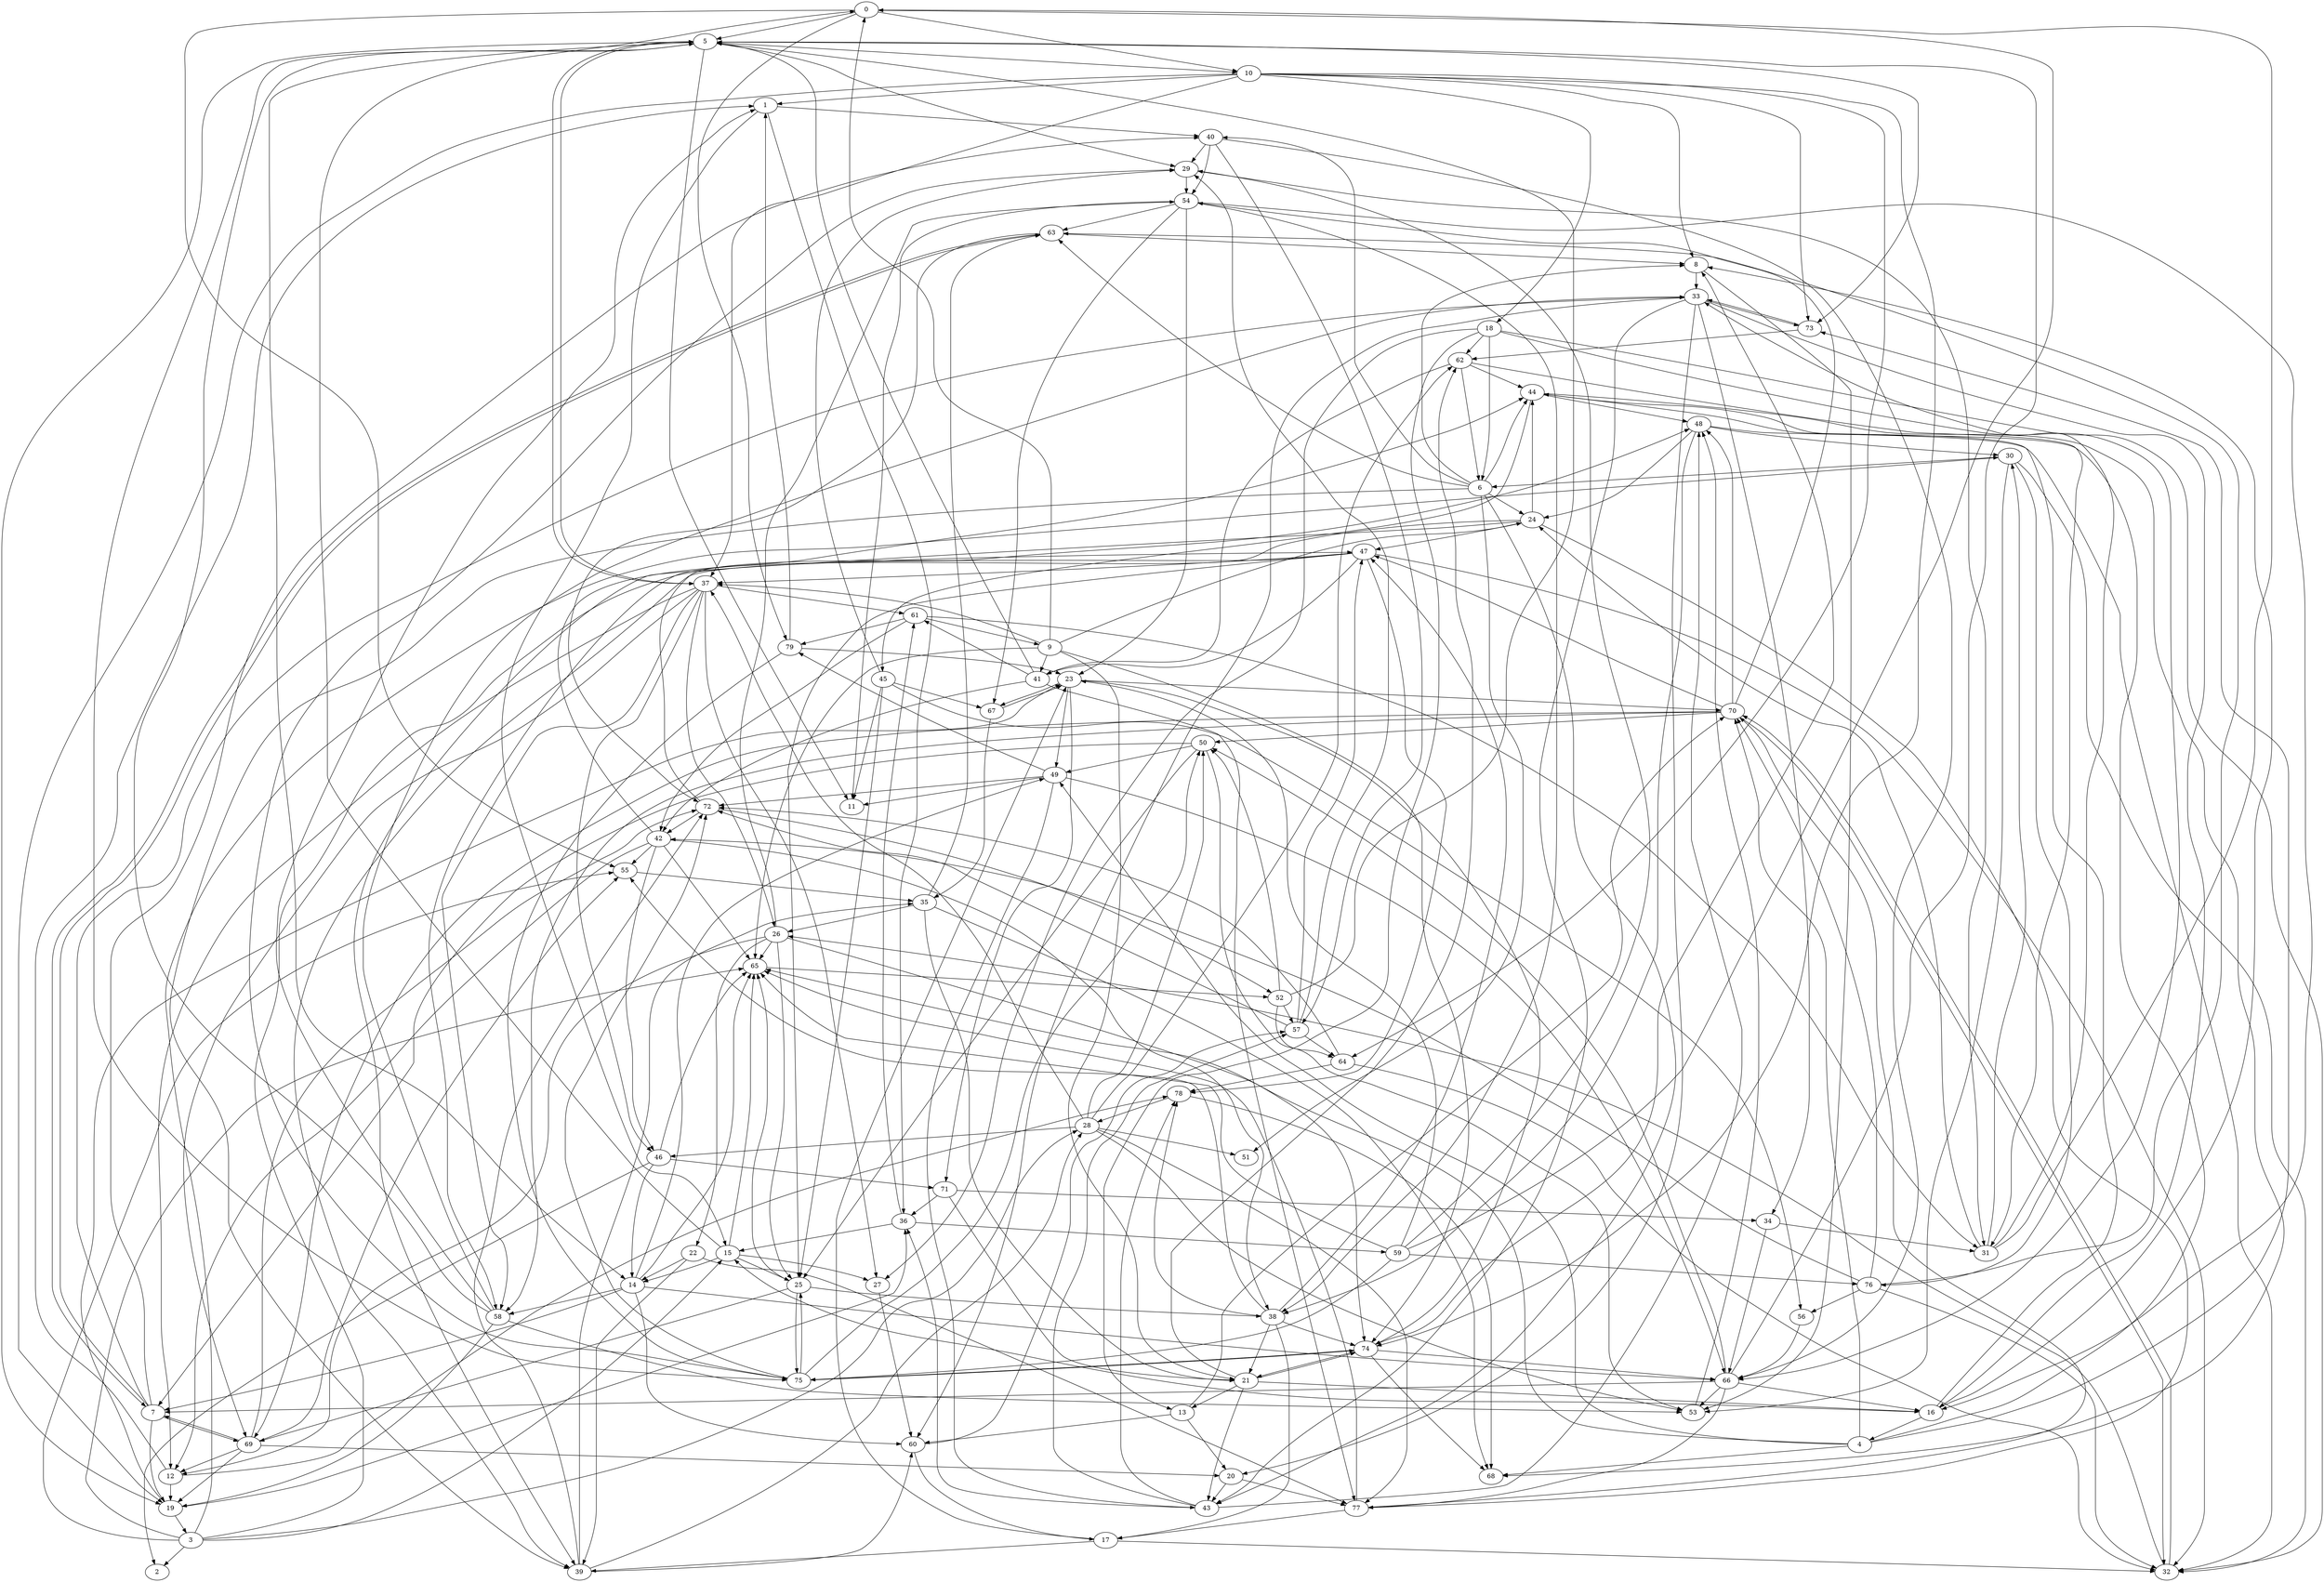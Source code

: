 digraph G {
0 -> 5;
0 -> 55;
0 -> 10;
0 -> 79;
1 -> 40;
1 -> 36;
1 -> 15;
3 -> 65;
3 -> 55;
3 -> 30;
3 -> 2;
3 -> 47;
3 -> 15;
3 -> 28;
4 -> 73;
4 -> 65;
4 -> 44;
4 -> 70;
4 -> 68;
4 -> 49;
5 -> 75;
5 -> 19;
5 -> 11;
5 -> 73;
5 -> 14;
5 -> 37;
5 -> 10;
5 -> 29;
6 -> 39;
6 -> 43;
6 -> 44;
6 -> 40;
6 -> 24;
6 -> 51;
6 -> 8;
6 -> 63;
7 -> 19;
7 -> 63;
7 -> 40;
7 -> 69;
7 -> 33;
8 -> 33;
8 -> 53;
9 -> 65;
9 -> 21;
9 -> 24;
9 -> 74;
9 -> 41;
9 -> 0;
9 -> 37;
10 -> 8;
10 -> 19;
10 -> 74;
10 -> 73;
10 -> 1;
10 -> 64;
10 -> 37;
10 -> 18;
12 -> 78;
12 -> 1;
12 -> 19;
13 -> 20;
13 -> 70;
13 -> 60;
14 -> 58;
14 -> 66;
14 -> 65;
14 -> 7;
14 -> 49;
14 -> 60;
15 -> 25;
15 -> 65;
15 -> 14;
15 -> 0;
15 -> 27;
16 -> 8;
16 -> 15;
16 -> 44;
16 -> 4;
17 -> 32;
17 -> 23;
17 -> 39;
18 -> 66;
18 -> 62;
18 -> 32;
18 -> 6;
18 -> 27;
18 -> 13;
19 -> 23;
19 -> 3;
19 -> 36;
20 -> 43;
20 -> 77;
21 -> 43;
21 -> 13;
21 -> 16;
21 -> 74;
21 -> 62;
22 -> 77;
22 -> 39;
22 -> 14;
23 -> 74;
23 -> 71;
23 -> 49;
23 -> 70;
23 -> 67;
24 -> 77;
24 -> 44;
24 -> 39;
24 -> 58;
24 -> 47;
25 -> 75;
25 -> 65;
25 -> 38;
25 -> 69;
26 -> 25;
26 -> 12;
26 -> 65;
26 -> 74;
26 -> 22;
26 -> 54;
27 -> 60;
28 -> 50;
28 -> 51;
28 -> 77;
28 -> 53;
28 -> 62;
28 -> 37;
28 -> 46;
29 -> 31;
29 -> 54;
30 -> 32;
30 -> 76;
30 -> 6;
30 -> 53;
31 -> 33;
31 -> 24;
31 -> 0;
31 -> 30;
32 -> 70;
32 -> 26;
33 -> 43;
33 -> 34;
33 -> 20;
33 -> 16;
33 -> 60;
33 -> 73;
34 -> 66;
34 -> 31;
35 -> 26;
35 -> 68;
35 -> 21;
35 -> 63;
36 -> 59;
36 -> 15;
36 -> 61;
37 -> 12;
37 -> 46;
37 -> 58;
37 -> 27;
37 -> 26;
37 -> 61;
37 -> 69;
37 -> 5;
38 -> 78;
38 -> 21;
38 -> 74;
38 -> 17;
38 -> 55;
38 -> 47;
39 -> 60;
39 -> 35;
39 -> 28;
39 -> 72;
40 -> 54;
40 -> 57;
40 -> 66;
40 -> 29;
41 -> 5;
41 -> 42;
41 -> 61;
41 -> 77;
42 -> 12;
42 -> 55;
42 -> 38;
42 -> 44;
42 -> 46;
42 -> 65;
43 -> 57;
43 -> 78;
43 -> 36;
43 -> 48;
44 -> 45;
44 -> 48;
44 -> 68;
45 -> 56;
45 -> 29;
45 -> 67;
45 -> 25;
45 -> 11;
46 -> 65;
46 -> 2;
46 -> 14;
46 -> 71;
47 -> 78;
47 -> 32;
47 -> 41;
47 -> 25;
47 -> 39;
47 -> 37;
48 -> 24;
48 -> 32;
48 -> 38;
48 -> 30;
49 -> 79;
49 -> 72;
49 -> 66;
49 -> 43;
49 -> 11;
50 -> 25;
50 -> 49;
50 -> 7;
50 -> 53;
52 -> 5;
52 -> 64;
52 -> 57;
52 -> 50;
53 -> 48;
54 -> 23;
54 -> 67;
54 -> 38;
54 -> 16;
54 -> 63;
54 -> 11;
55 -> 35;
56 -> 66;
57 -> 47;
57 -> 64;
57 -> 29;
57 -> 72;
58 -> 53;
58 -> 1;
58 -> 5;
58 -> 33;
58 -> 19;
59 -> 76;
59 -> 75;
59 -> 0;
59 -> 29;
59 -> 23;
59 -> 65;
60 -> 17;
60 -> 57;
61 -> 42;
61 -> 31;
61 -> 79;
61 -> 9;
62 -> 41;
62 -> 31;
62 -> 6;
62 -> 44;
63 -> 72;
63 -> 7;
63 -> 8;
64 -> 72;
64 -> 78;
64 -> 32;
65 -> 52;
66 -> 53;
66 -> 7;
66 -> 50;
66 -> 77;
66 -> 5;
66 -> 16;
67 -> 23;
67 -> 35;
69 -> 7;
69 -> 20;
69 -> 55;
69 -> 19;
69 -> 12;
69 -> 72;
70 -> 54;
70 -> 32;
70 -> 47;
70 -> 58;
70 -> 50;
70 -> 48;
70 -> 69;
71 -> 36;
71 -> 34;
71 -> 21;
72 -> 42;
72 -> 52;
72 -> 48;
73 -> 33;
73 -> 62;
74 -> 66;
74 -> 21;
74 -> 75;
74 -> 8;
74 -> 68;
75 -> 72;
75 -> 74;
75 -> 50;
75 -> 25;
75 -> 29;
76 -> 63;
76 -> 42;
76 -> 70;
76 -> 32;
76 -> 56;
77 -> 17;
77 -> 65;
77 -> 70;
78 -> 68;
78 -> 28;
79 -> 1;
79 -> 75;
79 -> 23;
}